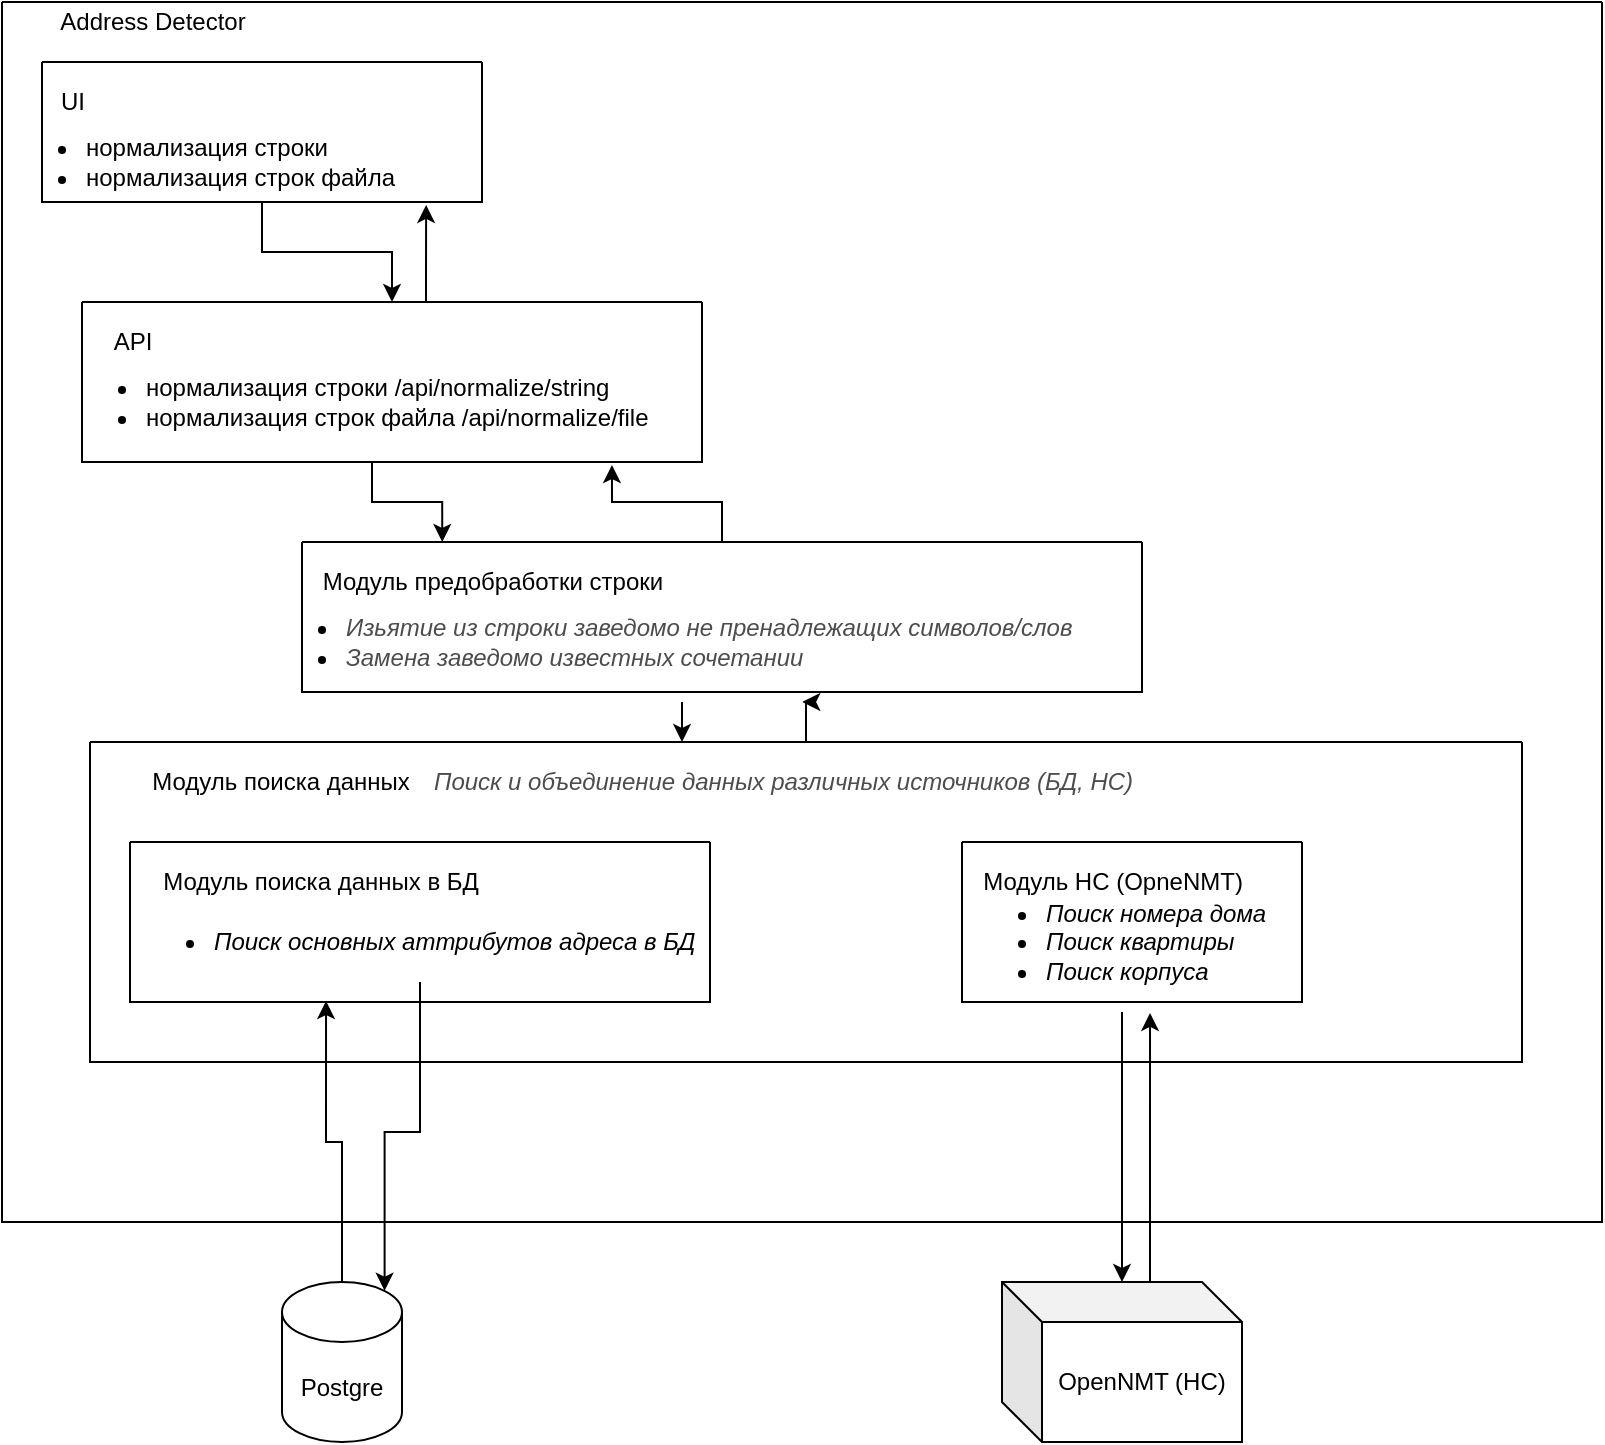 <mxfile version="18.1.3" type="github">
  <diagram id="ESkz_dFeLRZQO63baPD1" name="Page-1">
    <mxGraphModel dx="2125" dy="777" grid="1" gridSize="10" guides="1" tooltips="1" connect="1" arrows="1" fold="1" page="1" pageScale="1" pageWidth="827" pageHeight="1169" math="0" shadow="0">
      <root>
        <mxCell id="0" />
        <mxCell id="1" parent="0" />
        <mxCell id="vXINQ-Z0MnHQ8WJaHOT2-9" value="" style="swimlane;startSize=0;" vertex="1" parent="1">
          <mxGeometry x="-30" y="290" width="800" height="610" as="geometry" />
        </mxCell>
        <mxCell id="vXINQ-Z0MnHQ8WJaHOT2-10" value="Address Detector" style="text;html=1;align=center;verticalAlign=middle;resizable=0;points=[];autosize=1;strokeColor=none;fillColor=none;" vertex="1" parent="vXINQ-Z0MnHQ8WJaHOT2-9">
          <mxGeometry x="20" width="110" height="20" as="geometry" />
        </mxCell>
        <mxCell id="vXINQ-Z0MnHQ8WJaHOT2-6" value="UI" style="text;html=1;align=center;verticalAlign=middle;resizable=0;points=[];autosize=1;strokeColor=none;fillColor=none;" vertex="1" parent="vXINQ-Z0MnHQ8WJaHOT2-9">
          <mxGeometry x="20" y="40" width="30" height="20" as="geometry" />
        </mxCell>
        <mxCell id="vXINQ-Z0MnHQ8WJaHOT2-11" value="&lt;ul&gt;&lt;li&gt;нормализация строки&lt;/li&gt;&lt;li&gt;нормализация строк файла&lt;/li&gt;&lt;/ul&gt;" style="text;html=1;align=left;verticalAlign=middle;resizable=0;points=[];autosize=1;strokeColor=none;fillColor=none;" vertex="1" parent="vXINQ-Z0MnHQ8WJaHOT2-9">
          <mxGeometry y="50" width="210" height="60" as="geometry" />
        </mxCell>
        <mxCell id="vXINQ-Z0MnHQ8WJaHOT2-107" style="edgeStyle=orthogonalEdgeStyle;rounded=0;orthogonalLoop=1;jettySize=auto;html=1;entryX=0.873;entryY=1.021;entryDx=0;entryDy=0;entryPerimeter=0;fontColor=#4D4D4D;" edge="1" parent="vXINQ-Z0MnHQ8WJaHOT2-9" source="vXINQ-Z0MnHQ8WJaHOT2-15" target="vXINQ-Z0MnHQ8WJaHOT2-4">
          <mxGeometry relative="1" as="geometry">
            <Array as="points">
              <mxPoint x="212" y="140" />
              <mxPoint x="212" y="140" />
            </Array>
          </mxGeometry>
        </mxCell>
        <mxCell id="vXINQ-Z0MnHQ8WJaHOT2-15" value="" style="swimlane;startSize=0;" vertex="1" parent="vXINQ-Z0MnHQ8WJaHOT2-9">
          <mxGeometry x="40" y="150" width="310" height="80" as="geometry" />
        </mxCell>
        <mxCell id="vXINQ-Z0MnHQ8WJaHOT2-16" value="API" style="text;html=1;align=center;verticalAlign=middle;resizable=0;points=[];autosize=1;strokeColor=none;fillColor=none;" vertex="1" parent="vXINQ-Z0MnHQ8WJaHOT2-15">
          <mxGeometry x="10" y="10" width="30" height="20" as="geometry" />
        </mxCell>
        <mxCell id="vXINQ-Z0MnHQ8WJaHOT2-17" value="&lt;ul&gt;&lt;li&gt;нормализация строки /api/normalize/string&lt;/li&gt;&lt;li&gt;нормализация строк файла /api/normalize/file&lt;/li&gt;&lt;/ul&gt;" style="text;html=1;align=left;verticalAlign=middle;resizable=0;points=[];autosize=1;strokeColor=none;fillColor=none;" vertex="1" parent="vXINQ-Z0MnHQ8WJaHOT2-15">
          <mxGeometry x="-10" y="20" width="310" height="60" as="geometry" />
        </mxCell>
        <mxCell id="vXINQ-Z0MnHQ8WJaHOT2-106" style="edgeStyle=orthogonalEdgeStyle;rounded=0;orthogonalLoop=1;jettySize=auto;html=1;entryX=0.887;entryY=1.025;entryDx=0;entryDy=0;entryPerimeter=0;fontColor=#4D4D4D;" edge="1" parent="vXINQ-Z0MnHQ8WJaHOT2-9" source="vXINQ-Z0MnHQ8WJaHOT2-18" target="vXINQ-Z0MnHQ8WJaHOT2-17">
          <mxGeometry relative="1" as="geometry" />
        </mxCell>
        <mxCell id="vXINQ-Z0MnHQ8WJaHOT2-18" value="" style="swimlane;startSize=0;" vertex="1" parent="vXINQ-Z0MnHQ8WJaHOT2-9">
          <mxGeometry x="150" y="270" width="420" height="75" as="geometry" />
        </mxCell>
        <mxCell id="vXINQ-Z0MnHQ8WJaHOT2-21" value="Модуль предобработки строки" style="text;html=1;align=center;verticalAlign=middle;resizable=0;points=[];autosize=1;strokeColor=none;fillColor=none;" vertex="1" parent="vXINQ-Z0MnHQ8WJaHOT2-18">
          <mxGeometry y="10" width="190" height="20" as="geometry" />
        </mxCell>
        <mxCell id="vXINQ-Z0MnHQ8WJaHOT2-22" value="&lt;ul&gt;&lt;li&gt;&lt;font color=&quot;#4d4d4d&quot;&gt;Изьятие из строки заведомо не пренадлежащих символов/слов&lt;br&gt;&lt;/font&gt;&lt;/li&gt;&lt;li&gt;&lt;font color=&quot;#4d4d4d&quot;&gt;Замена заведомо известных сочетании&lt;/font&gt;&lt;/li&gt;&lt;/ul&gt;&lt;div style=&quot;&quot;&gt;&lt;/div&gt;" style="text;html=1;align=left;verticalAlign=middle;resizable=0;points=[];autosize=1;strokeColor=none;fillColor=none;fontStyle=2" vertex="1" parent="vXINQ-Z0MnHQ8WJaHOT2-18">
          <mxGeometry x="-20" y="20" width="420" height="60" as="geometry" />
        </mxCell>
        <mxCell id="vXINQ-Z0MnHQ8WJaHOT2-27" style="edgeStyle=orthogonalEdgeStyle;rounded=0;orthogonalLoop=1;jettySize=auto;html=1;entryX=0.167;entryY=0;entryDx=0;entryDy=0;entryPerimeter=0;" edge="1" parent="vXINQ-Z0MnHQ8WJaHOT2-9" source="vXINQ-Z0MnHQ8WJaHOT2-17" target="vXINQ-Z0MnHQ8WJaHOT2-18">
          <mxGeometry relative="1" as="geometry" />
        </mxCell>
        <mxCell id="vXINQ-Z0MnHQ8WJaHOT2-4" value="" style="swimlane;startSize=0;" vertex="1" parent="vXINQ-Z0MnHQ8WJaHOT2-9">
          <mxGeometry x="20" y="30" width="220" height="70" as="geometry" />
        </mxCell>
        <mxCell id="vXINQ-Z0MnHQ8WJaHOT2-26" style="edgeStyle=orthogonalEdgeStyle;rounded=0;orthogonalLoop=1;jettySize=auto;html=1;entryX=0.5;entryY=0;entryDx=0;entryDy=0;" edge="1" parent="vXINQ-Z0MnHQ8WJaHOT2-9" source="vXINQ-Z0MnHQ8WJaHOT2-4" target="vXINQ-Z0MnHQ8WJaHOT2-15">
          <mxGeometry relative="1" as="geometry" />
        </mxCell>
        <mxCell id="vXINQ-Z0MnHQ8WJaHOT2-103" style="edgeStyle=orthogonalEdgeStyle;rounded=0;orthogonalLoop=1;jettySize=auto;html=1;entryX=0.643;entryY=0.992;entryDx=0;entryDy=0;entryPerimeter=0;fontColor=#4D4D4D;" edge="1" parent="vXINQ-Z0MnHQ8WJaHOT2-9" source="vXINQ-Z0MnHQ8WJaHOT2-90" target="vXINQ-Z0MnHQ8WJaHOT2-22">
          <mxGeometry relative="1" as="geometry" />
        </mxCell>
        <mxCell id="vXINQ-Z0MnHQ8WJaHOT2-90" value="" style="swimlane;startSize=0;" vertex="1" parent="vXINQ-Z0MnHQ8WJaHOT2-9">
          <mxGeometry x="44" y="370" width="716" height="160" as="geometry" />
        </mxCell>
        <mxCell id="vXINQ-Z0MnHQ8WJaHOT2-91" value="Модуль поиска данных" style="text;html=1;align=center;verticalAlign=middle;resizable=0;points=[];autosize=1;strokeColor=none;fillColor=none;" vertex="1" parent="vXINQ-Z0MnHQ8WJaHOT2-90">
          <mxGeometry x="20" y="10" width="150" height="20" as="geometry" />
        </mxCell>
        <mxCell id="vXINQ-Z0MnHQ8WJaHOT2-92" value="&lt;div&gt;&lt;br&gt;&lt;/div&gt;&lt;div style=&quot;&quot;&gt;&lt;/div&gt;" style="text;html=1;align=left;verticalAlign=middle;resizable=0;points=[];autosize=1;strokeColor=none;fillColor=none;fontStyle=2" vertex="1" parent="vXINQ-Z0MnHQ8WJaHOT2-90">
          <mxGeometry y="40" width="20" height="20" as="geometry" />
        </mxCell>
        <mxCell id="vXINQ-Z0MnHQ8WJaHOT2-31" value="" style="swimlane;startSize=0;" vertex="1" parent="vXINQ-Z0MnHQ8WJaHOT2-90">
          <mxGeometry x="20" y="50" width="290" height="80" as="geometry" />
        </mxCell>
        <mxCell id="vXINQ-Z0MnHQ8WJaHOT2-32" value="Модуль поиска данных в БД" style="text;html=1;align=center;verticalAlign=middle;resizable=0;points=[];autosize=1;strokeColor=none;fillColor=none;" vertex="1" parent="vXINQ-Z0MnHQ8WJaHOT2-31">
          <mxGeometry x="5" y="10" width="180" height="20" as="geometry" />
        </mxCell>
        <mxCell id="vXINQ-Z0MnHQ8WJaHOT2-33" value="&lt;ul&gt;&lt;li&gt;Поиск основных аттрибутов адреса в БД&amp;nbsp;&lt;/li&gt;&lt;/ul&gt;&lt;div style=&quot;&quot;&gt;&lt;/div&gt;" style="text;html=1;align=left;verticalAlign=middle;resizable=0;points=[];autosize=1;strokeColor=none;fillColor=none;fontStyle=2" vertex="1" parent="vXINQ-Z0MnHQ8WJaHOT2-31">
          <mxGeometry y="30" width="290" height="40" as="geometry" />
        </mxCell>
        <mxCell id="vXINQ-Z0MnHQ8WJaHOT2-28" value="" style="swimlane;startSize=0;" vertex="1" parent="vXINQ-Z0MnHQ8WJaHOT2-90">
          <mxGeometry x="436" y="50" width="170" height="80" as="geometry" />
        </mxCell>
        <mxCell id="vXINQ-Z0MnHQ8WJaHOT2-29" value="Модуль НС (OpneNMT)" style="text;html=1;align=center;verticalAlign=middle;resizable=0;points=[];autosize=1;strokeColor=none;fillColor=none;" vertex="1" parent="vXINQ-Z0MnHQ8WJaHOT2-28">
          <mxGeometry y="10" width="150" height="20" as="geometry" />
        </mxCell>
        <mxCell id="vXINQ-Z0MnHQ8WJaHOT2-30" value="&lt;ul&gt;&lt;li&gt;Поиск номера дома&lt;/li&gt;&lt;li&gt;Поиск квартиры&lt;/li&gt;&lt;li&gt;Поиск корпуса&lt;/li&gt;&lt;/ul&gt;&lt;div style=&quot;&quot;&gt;&lt;/div&gt;" style="text;html=1;align=left;verticalAlign=middle;resizable=0;points=[];autosize=1;strokeColor=none;fillColor=none;fontStyle=2" vertex="1" parent="vXINQ-Z0MnHQ8WJaHOT2-28">
          <mxGeometry y="15" width="170" height="70" as="geometry" />
        </mxCell>
        <mxCell id="vXINQ-Z0MnHQ8WJaHOT2-102" value="&lt;font color=&quot;#4d4d4d&quot;&gt;Поиск и объединение данных различных источников (БД, НС)&lt;/font&gt;" style="text;html=1;align=left;verticalAlign=middle;resizable=0;points=[];autosize=1;strokeColor=none;fillColor=none;fontStyle=2;labelBackgroundColor=none;fontColor=#B3B3B3;" vertex="1" parent="vXINQ-Z0MnHQ8WJaHOT2-90">
          <mxGeometry x="170" y="10" width="370" height="20" as="geometry" />
        </mxCell>
        <mxCell id="vXINQ-Z0MnHQ8WJaHOT2-101" style="edgeStyle=orthogonalEdgeStyle;rounded=0;orthogonalLoop=1;jettySize=auto;html=1;entryX=0.413;entryY=0;entryDx=0;entryDy=0;entryPerimeter=0;" edge="1" parent="vXINQ-Z0MnHQ8WJaHOT2-9" source="vXINQ-Z0MnHQ8WJaHOT2-22" target="vXINQ-Z0MnHQ8WJaHOT2-90">
          <mxGeometry relative="1" as="geometry" />
        </mxCell>
        <mxCell id="vXINQ-Z0MnHQ8WJaHOT2-100" style="edgeStyle=orthogonalEdgeStyle;rounded=0;orthogonalLoop=1;jettySize=auto;html=1;entryX=0.338;entryY=0.994;entryDx=0;entryDy=0;entryPerimeter=0;" edge="1" parent="1" source="vXINQ-Z0MnHQ8WJaHOT2-40" target="vXINQ-Z0MnHQ8WJaHOT2-31">
          <mxGeometry relative="1" as="geometry" />
        </mxCell>
        <mxCell id="vXINQ-Z0MnHQ8WJaHOT2-40" value="Postgre" style="shape=cylinder3;whiteSpace=wrap;html=1;boundedLbl=1;backgroundOutline=1;size=15;" vertex="1" parent="1">
          <mxGeometry x="110" y="930" width="60" height="80" as="geometry" />
        </mxCell>
        <mxCell id="vXINQ-Z0MnHQ8WJaHOT2-95" style="edgeStyle=orthogonalEdgeStyle;rounded=0;orthogonalLoop=1;jettySize=auto;html=1;entryX=0.553;entryY=1.007;entryDx=0;entryDy=0;entryPerimeter=0;" edge="1" parent="1" source="vXINQ-Z0MnHQ8WJaHOT2-54" target="vXINQ-Z0MnHQ8WJaHOT2-30">
          <mxGeometry relative="1" as="geometry">
            <Array as="points">
              <mxPoint x="544" y="900" />
              <mxPoint x="544" y="900" />
            </Array>
          </mxGeometry>
        </mxCell>
        <mxCell id="vXINQ-Z0MnHQ8WJaHOT2-54" value="OpenNMT (НС)" style="shape=cube;whiteSpace=wrap;html=1;boundedLbl=1;backgroundOutline=1;darkOpacity=0.05;darkOpacity2=0.1;" vertex="1" parent="1">
          <mxGeometry x="470" y="930" width="120" height="80" as="geometry" />
        </mxCell>
        <mxCell id="vXINQ-Z0MnHQ8WJaHOT2-93" style="edgeStyle=orthogonalEdgeStyle;rounded=0;orthogonalLoop=1;jettySize=auto;html=1;" edge="1" parent="1" source="vXINQ-Z0MnHQ8WJaHOT2-30" target="vXINQ-Z0MnHQ8WJaHOT2-54">
          <mxGeometry relative="1" as="geometry">
            <Array as="points">
              <mxPoint x="530" y="830" />
              <mxPoint x="530" y="830" />
            </Array>
          </mxGeometry>
        </mxCell>
        <mxCell id="vXINQ-Z0MnHQ8WJaHOT2-99" style="edgeStyle=orthogonalEdgeStyle;rounded=0;orthogonalLoop=1;jettySize=auto;html=1;entryX=0.855;entryY=0;entryDx=0;entryDy=4.35;entryPerimeter=0;" edge="1" parent="1" source="vXINQ-Z0MnHQ8WJaHOT2-33" target="vXINQ-Z0MnHQ8WJaHOT2-40">
          <mxGeometry relative="1" as="geometry" />
        </mxCell>
      </root>
    </mxGraphModel>
  </diagram>
</mxfile>
